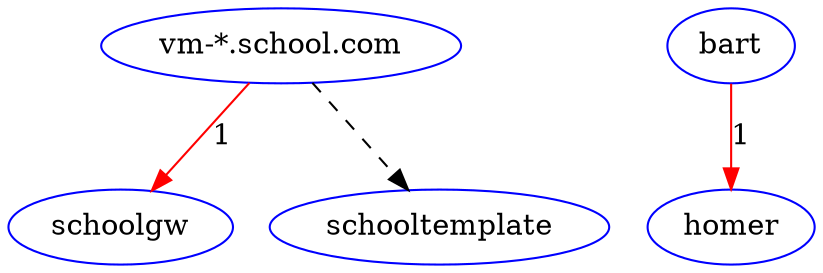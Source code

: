 digraph G {
	"vm-*.school.com"->"schoolgw"[ color=red, label=1 ];
	"vm-*.school.com"->"schooltemplate"[ color=black, style=dashed ];
	"bart"->"homer"[ color=red, label=1 ];
	"bart" [ color=blue ];
	"homer" [ color=blue ];
	"schoolgw" [ color=blue ];
	"schooltemplate" [ color=blue ];
	"vm-*.school.com" [ color=blue ];

}

